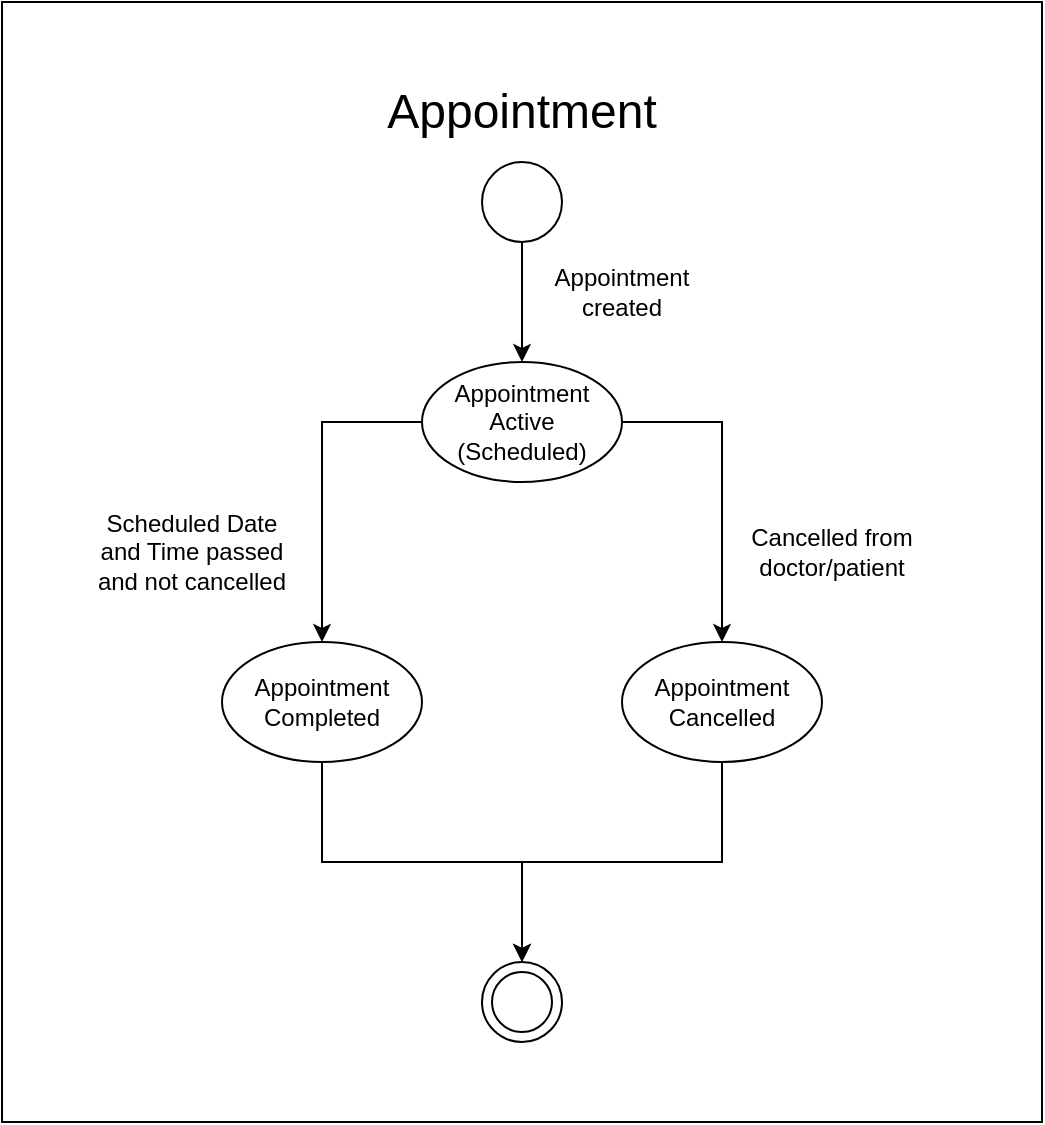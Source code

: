 <mxfile version="26.2.12">
  <diagram name="Page-1" id="ExWvBBJ0pPHqwuP2lS5M">
    <mxGraphModel dx="1181" dy="647" grid="1" gridSize="10" guides="1" tooltips="1" connect="1" arrows="1" fold="1" page="1" pageScale="1" pageWidth="850" pageHeight="1100" math="0" shadow="0">
      <root>
        <mxCell id="0" />
        <mxCell id="1" parent="0" />
        <mxCell id="TeuM16JpbHLG3HXrUDXh-19" value="" style="rounded=0;whiteSpace=wrap;html=1;" vertex="1" parent="1">
          <mxGeometry x="160" width="520" height="560" as="geometry" />
        </mxCell>
        <mxCell id="TeuM16JpbHLG3HXrUDXh-10" style="edgeStyle=orthogonalEdgeStyle;rounded=0;orthogonalLoop=1;jettySize=auto;html=1;exitX=0.5;exitY=1;exitDx=0;exitDy=0;entryX=0.5;entryY=0;entryDx=0;entryDy=0;" edge="1" parent="1" source="TeuM16JpbHLG3HXrUDXh-1" target="TeuM16JpbHLG3HXrUDXh-3">
          <mxGeometry relative="1" as="geometry" />
        </mxCell>
        <mxCell id="TeuM16JpbHLG3HXrUDXh-1" value="" style="ellipse;whiteSpace=wrap;html=1;aspect=fixed;fillColor=light-dark(#FFFFFF,#000000);" vertex="1" parent="1">
          <mxGeometry x="400" y="80" width="40" height="40" as="geometry" />
        </mxCell>
        <mxCell id="TeuM16JpbHLG3HXrUDXh-2" value="Appointment" style="text;html=1;align=center;verticalAlign=middle;whiteSpace=wrap;rounded=0;fontSize=24;" vertex="1" parent="1">
          <mxGeometry x="390" y="40" width="60" height="30" as="geometry" />
        </mxCell>
        <mxCell id="TeuM16JpbHLG3HXrUDXh-12" style="edgeStyle=orthogonalEdgeStyle;rounded=0;orthogonalLoop=1;jettySize=auto;html=1;exitX=0;exitY=0.5;exitDx=0;exitDy=0;entryX=0.5;entryY=0;entryDx=0;entryDy=0;" edge="1" parent="1" source="TeuM16JpbHLG3HXrUDXh-3" target="TeuM16JpbHLG3HXrUDXh-6">
          <mxGeometry relative="1" as="geometry" />
        </mxCell>
        <mxCell id="TeuM16JpbHLG3HXrUDXh-13" style="edgeStyle=orthogonalEdgeStyle;rounded=0;orthogonalLoop=1;jettySize=auto;html=1;exitX=1;exitY=0.5;exitDx=0;exitDy=0;entryX=0.5;entryY=0;entryDx=0;entryDy=0;" edge="1" parent="1" source="TeuM16JpbHLG3HXrUDXh-3" target="TeuM16JpbHLG3HXrUDXh-5">
          <mxGeometry relative="1" as="geometry" />
        </mxCell>
        <mxCell id="TeuM16JpbHLG3HXrUDXh-3" value="Appointment Active (Scheduled)" style="ellipse;whiteSpace=wrap;html=1;" vertex="1" parent="1">
          <mxGeometry x="370" y="180" width="100" height="60" as="geometry" />
        </mxCell>
        <mxCell id="TeuM16JpbHLG3HXrUDXh-17" style="edgeStyle=orthogonalEdgeStyle;rounded=0;orthogonalLoop=1;jettySize=auto;html=1;exitX=0.5;exitY=1;exitDx=0;exitDy=0;entryX=0.5;entryY=0;entryDx=0;entryDy=0;" edge="1" parent="1" source="TeuM16JpbHLG3HXrUDXh-5" target="TeuM16JpbHLG3HXrUDXh-8">
          <mxGeometry relative="1" as="geometry">
            <mxPoint x="420" y="480" as="targetPoint" />
          </mxGeometry>
        </mxCell>
        <mxCell id="TeuM16JpbHLG3HXrUDXh-5" value="Appointment Cancelled" style="ellipse;whiteSpace=wrap;html=1;" vertex="1" parent="1">
          <mxGeometry x="470" y="320" width="100" height="60" as="geometry" />
        </mxCell>
        <mxCell id="TeuM16JpbHLG3HXrUDXh-16" style="edgeStyle=orthogonalEdgeStyle;rounded=0;orthogonalLoop=1;jettySize=auto;html=1;exitX=0.5;exitY=1;exitDx=0;exitDy=0;entryX=0.5;entryY=0;entryDx=0;entryDy=0;" edge="1" parent="1" source="TeuM16JpbHLG3HXrUDXh-6" target="TeuM16JpbHLG3HXrUDXh-8">
          <mxGeometry relative="1" as="geometry" />
        </mxCell>
        <mxCell id="TeuM16JpbHLG3HXrUDXh-6" value="Appointment Completed" style="ellipse;whiteSpace=wrap;html=1;" vertex="1" parent="1">
          <mxGeometry x="270" y="320" width="100" height="60" as="geometry" />
        </mxCell>
        <mxCell id="TeuM16JpbHLG3HXrUDXh-8" value="" style="ellipse;whiteSpace=wrap;html=1;aspect=fixed;fillColor=light-dark(#FFFFFF,#FFFFFF);" vertex="1" parent="1">
          <mxGeometry x="400" y="480" width="40" height="40" as="geometry" />
        </mxCell>
        <mxCell id="TeuM16JpbHLG3HXrUDXh-9" value="" style="ellipse;whiteSpace=wrap;html=1;aspect=fixed;fillColor=light-dark(#FFFFFF,#000000);" vertex="1" parent="1">
          <mxGeometry x="405" y="485" width="30" height="30" as="geometry" />
        </mxCell>
        <mxCell id="TeuM16JpbHLG3HXrUDXh-11" value="Appointment created" style="text;html=1;align=center;verticalAlign=middle;whiteSpace=wrap;rounded=0;" vertex="1" parent="1">
          <mxGeometry x="425" y="130" width="90" height="30" as="geometry" />
        </mxCell>
        <mxCell id="TeuM16JpbHLG3HXrUDXh-14" value="Scheduled Date and Time passed and not cancelled" style="text;html=1;align=center;verticalAlign=middle;whiteSpace=wrap;rounded=0;" vertex="1" parent="1">
          <mxGeometry x="200" y="260" width="110" height="30" as="geometry" />
        </mxCell>
        <mxCell id="TeuM16JpbHLG3HXrUDXh-15" value="Cancelled from doctor/patient" style="text;html=1;align=center;verticalAlign=middle;whiteSpace=wrap;rounded=0;" vertex="1" parent="1">
          <mxGeometry x="530" y="260" width="90" height="30" as="geometry" />
        </mxCell>
      </root>
    </mxGraphModel>
  </diagram>
</mxfile>
